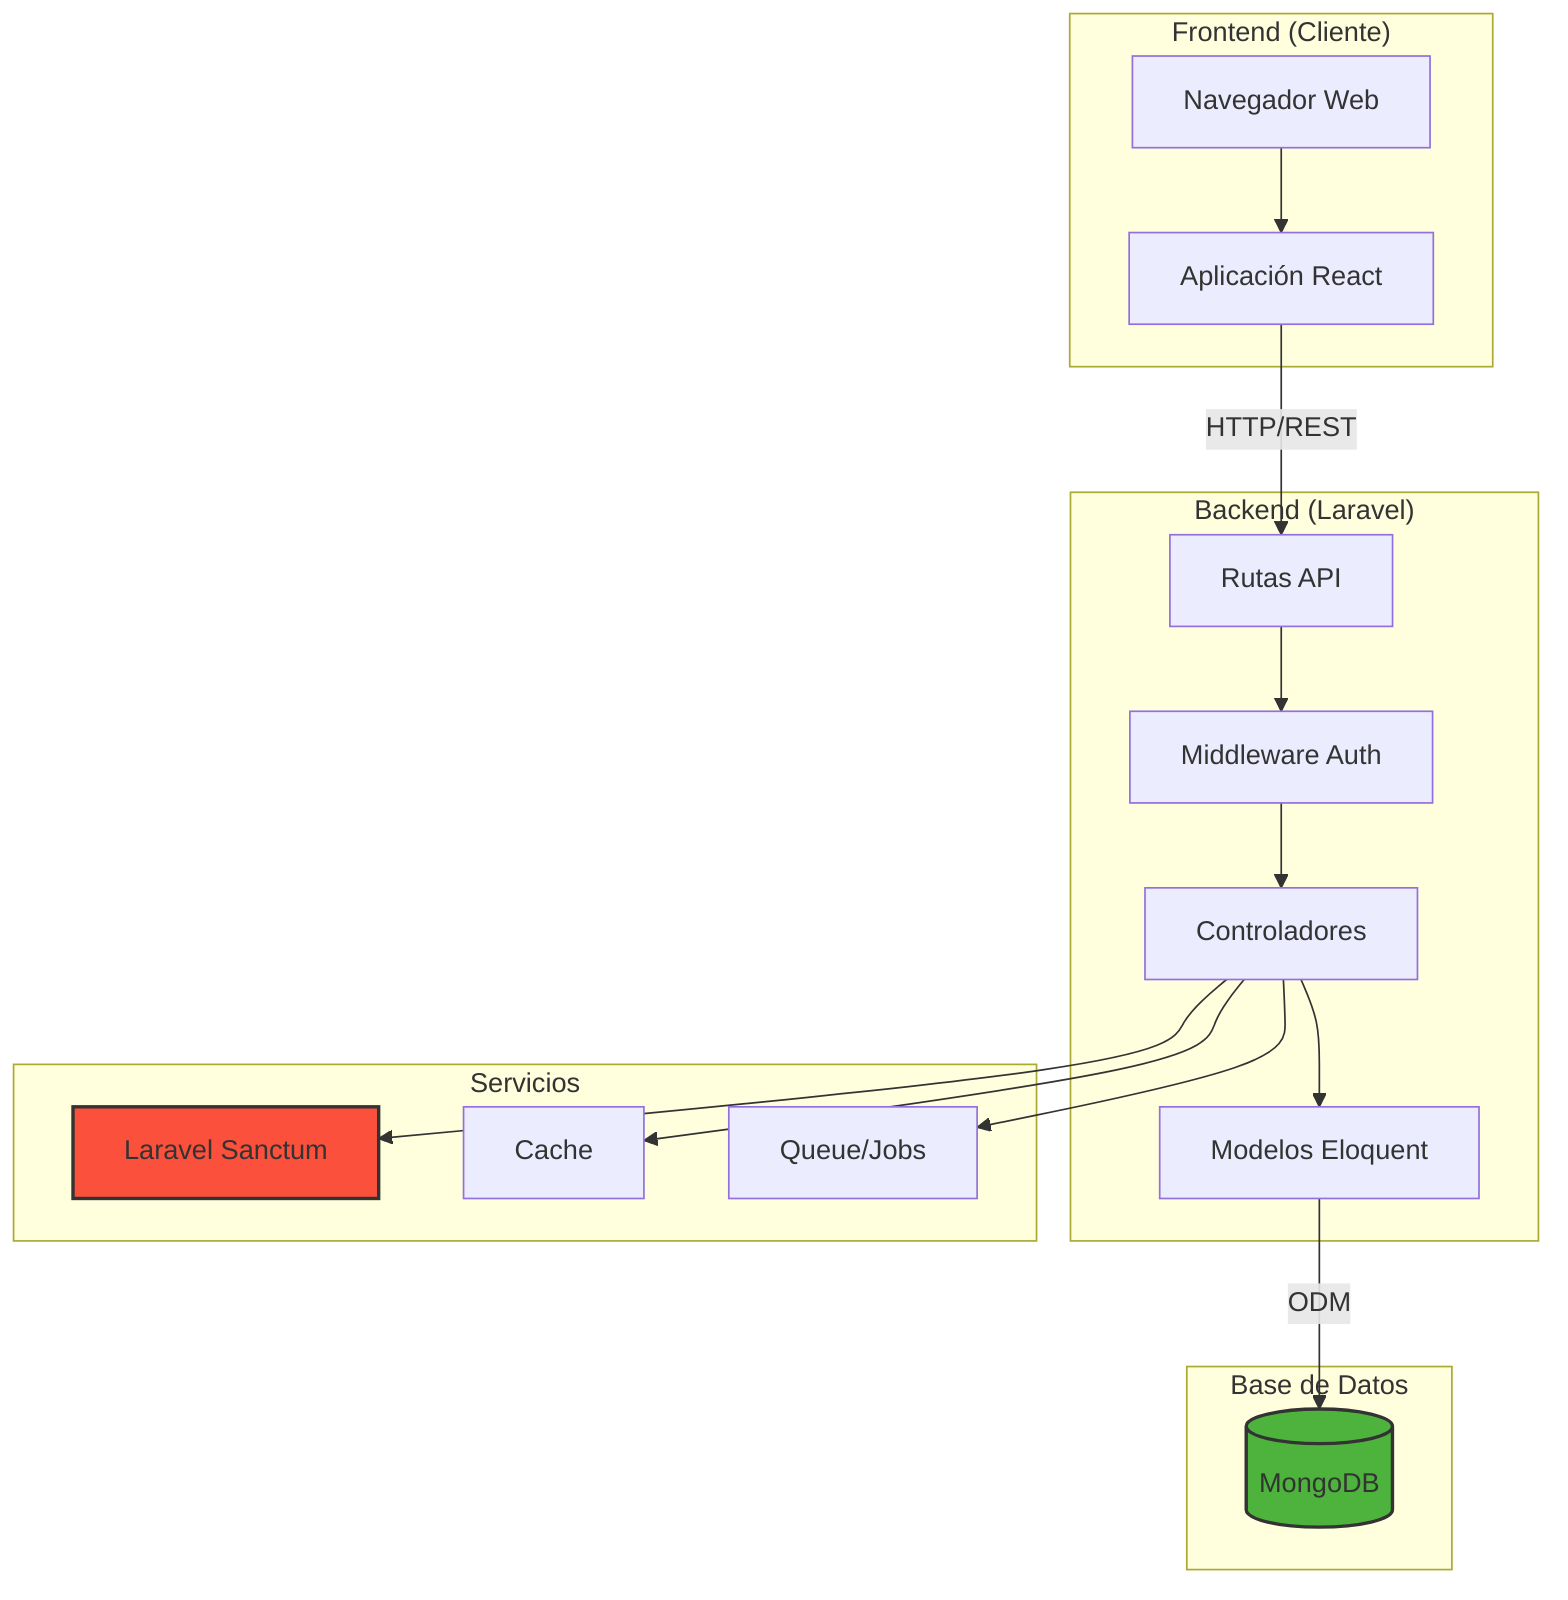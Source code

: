 graph TB
    subgraph "Frontend (Cliente)"
        A[Navegador Web]
        B[Aplicación React]
    end

    subgraph "Backend (Laravel)"
        C[Rutas API]
        D[Controladores]
        E[Middleware Auth]
        F[Modelos Eloquent]
    end

    subgraph "Base de Datos"
        G[(MongoDB)]
    end

    subgraph "Servicios"
        H[Laravel Sanctum]
        I[Cache]
        J[Queue/Jobs]
    end

    A --> B
    B -->|HTTP/REST| C
    C --> E
    E --> D
    D --> F
    F -->|ODM| G
    D --> H
    D --> I
    D --> J

    style G fill:#4db33d,stroke:#333,stroke-width:2px
    style H fill:#fb503b,stroke:#333,stroke-width:2px